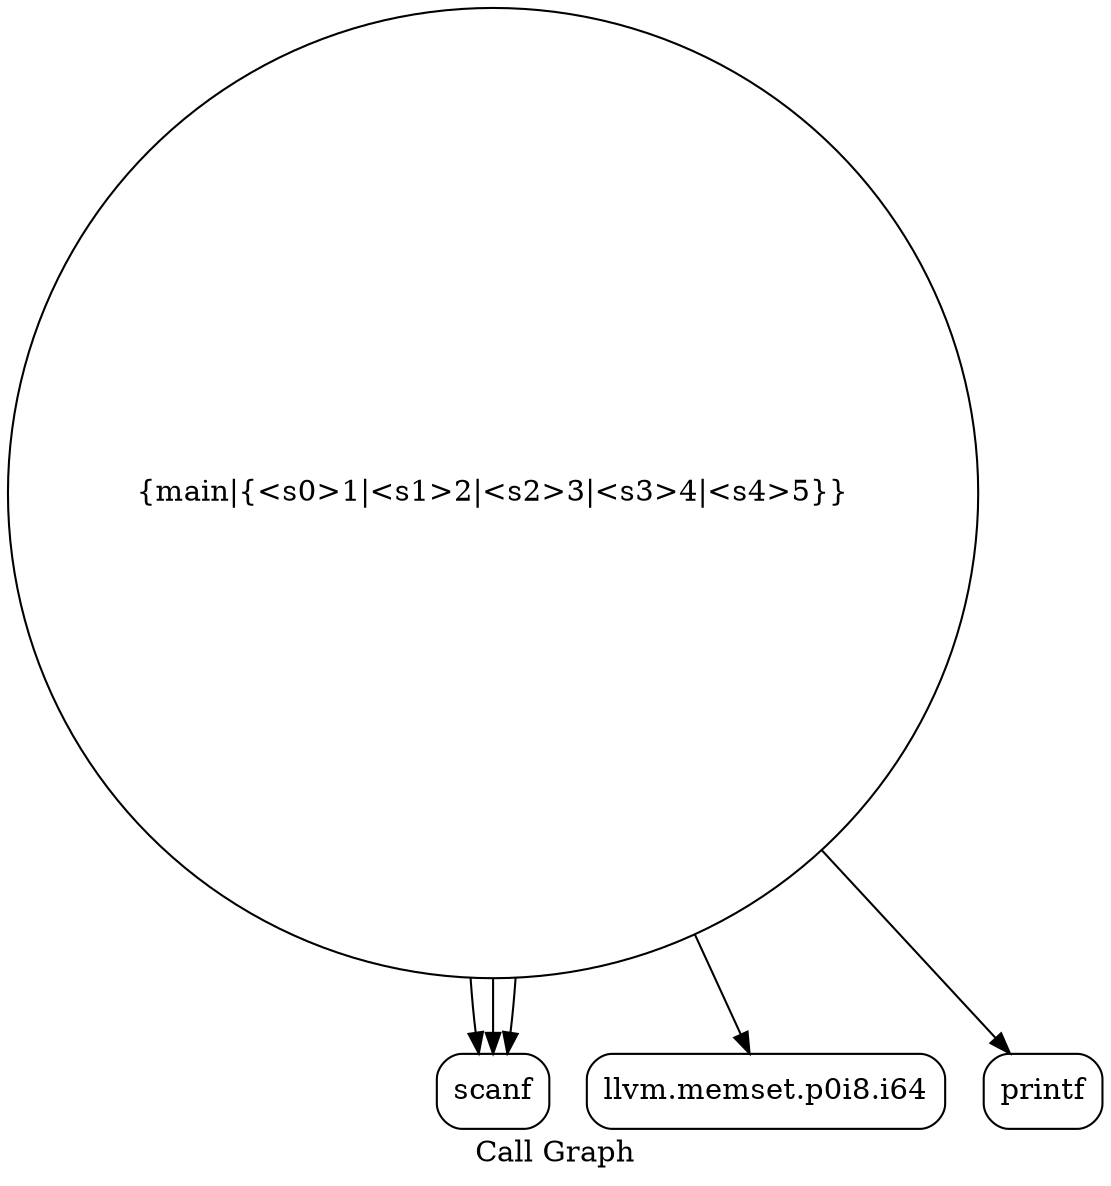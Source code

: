 digraph "Call Graph" {
	label="Call Graph";

	Node0x5587bf198840 [shape=record,shape=circle,label="{main|{<s0>1|<s1>2|<s2>3|<s3>4|<s4>5}}"];
	Node0x5587bf198840:s0 -> Node0x5587bf198cd0[color=black];
	Node0x5587bf198840:s1 -> Node0x5587bf198d50[color=black];
	Node0x5587bf198840:s2 -> Node0x5587bf198cd0[color=black];
	Node0x5587bf198840:s3 -> Node0x5587bf198cd0[color=black];
	Node0x5587bf198840:s4 -> Node0x5587bf198dd0[color=black];
	Node0x5587bf198d50 [shape=record,shape=Mrecord,label="{llvm.memset.p0i8.i64}"];
	Node0x5587bf198cd0 [shape=record,shape=Mrecord,label="{scanf}"];
	Node0x5587bf198dd0 [shape=record,shape=Mrecord,label="{printf}"];
}
